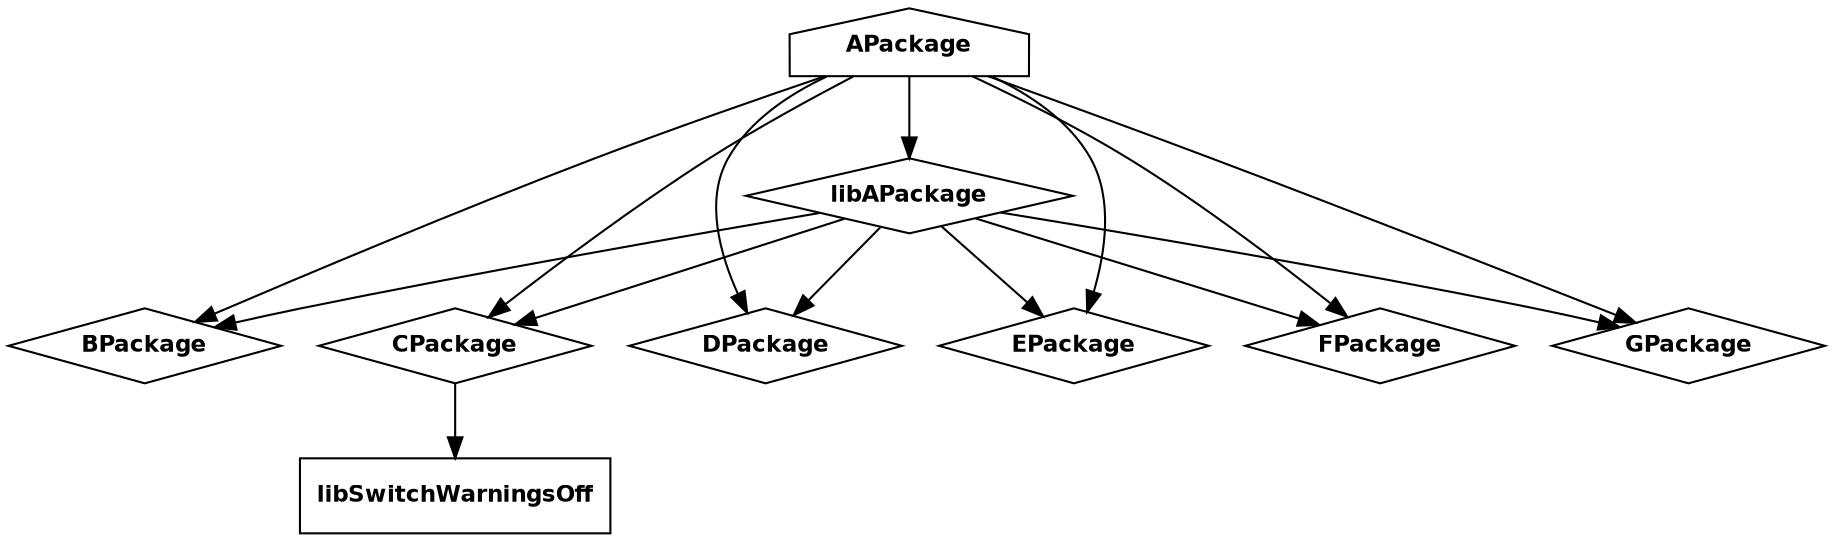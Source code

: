 digraph "CPFTargetDependencyGraph" {
node [
 fontsize = "11", fontname="Helvetica-Bold"
];
    "node134" [ label="APackage" shape="house"];
    "node56" [ label="BPackage" shape="diamond"];
    "node134" -> "node56" // APackage -> BPackage
    "node99" [ label="CPackage" shape="diamond"];
    "node134" -> "node99" // APackage -> CPackage
    "node16" [ label="libSwitchWarningsOff" shape="box"];
    "node99" -> "node16" // CPackage -> libSwitchWarningsOff
    "node115" [ label="DPackage" shape="diamond"];
    "node134" -> "node115" // APackage -> DPackage
    "node124" [ label="EPackage" shape="diamond"];
    "node134" -> "node124" // APackage -> EPackage
    "node67" [ label="FPackage" shape="diamond"];
    "node134" -> "node67" // APackage -> FPackage
    "node82" [ label="GPackage" shape="diamond"];
    "node134" -> "node82" // APackage -> GPackage
    "node135" [ label="libAPackage" shape="diamond"];
    "node134" -> "node135" // APackage -> libAPackage
    "node135" -> "node56" // libAPackage -> BPackage
    "node135" -> "node99" // libAPackage -> CPackage
    "node135" -> "node115" // libAPackage -> DPackage
    "node135" -> "node124" // libAPackage -> EPackage
    "node135" -> "node67" // libAPackage -> FPackage
    "node135" -> "node82" // libAPackage -> GPackage
}
